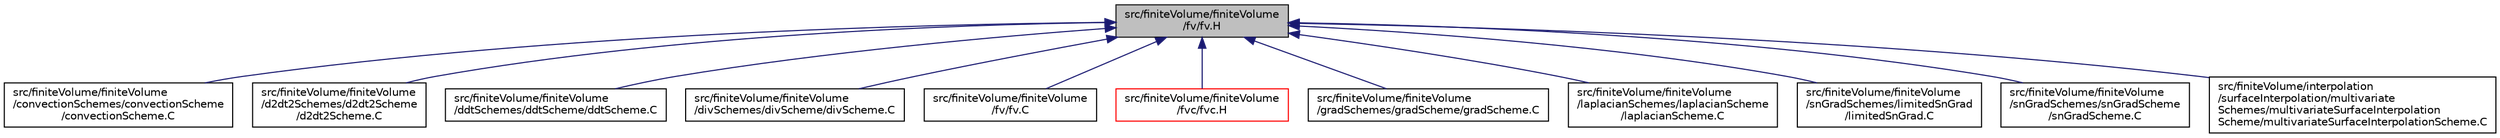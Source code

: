 digraph "src/finiteVolume/finiteVolume/fv/fv.H"
{
  bgcolor="transparent";
  edge [fontname="Helvetica",fontsize="10",labelfontname="Helvetica",labelfontsize="10"];
  node [fontname="Helvetica",fontsize="10",shape=record];
  Node1 [label="src/finiteVolume/finiteVolume\l/fv/fv.H",height=0.2,width=0.4,color="black", fillcolor="grey75", style="filled", fontcolor="black"];
  Node1 -> Node2 [dir="back",color="midnightblue",fontsize="10",style="solid",fontname="Helvetica"];
  Node2 [label="src/finiteVolume/finiteVolume\l/convectionSchemes/convectionScheme\l/convectionScheme.C",height=0.2,width=0.4,color="black",URL="$a05784.html",tooltip="Abstract base class for finite volume calculus convection schemes. "];
  Node1 -> Node3 [dir="back",color="midnightblue",fontsize="10",style="solid",fontname="Helvetica"];
  Node3 [label="src/finiteVolume/finiteVolume\l/d2dt2Schemes/d2dt2Scheme\l/d2dt2Scheme.C",height=0.2,width=0.4,color="black",URL="$a05793.html",tooltip="Abstract base class for finite volume calculus d2dt2 schemes. "];
  Node1 -> Node4 [dir="back",color="midnightblue",fontsize="10",style="solid",fontname="Helvetica"];
  Node4 [label="src/finiteVolume/finiteVolume\l/ddtSchemes/ddtScheme/ddtScheme.C",height=0.2,width=0.4,color="black",URL="$a05814.html"];
  Node1 -> Node5 [dir="back",color="midnightblue",fontsize="10",style="solid",fontname="Helvetica"];
  Node5 [label="src/finiteVolume/finiteVolume\l/divSchemes/divScheme/divScheme.C",height=0.2,width=0.4,color="black",URL="$a05830.html",tooltip="Abstract base class for finite volume calculus div schemes. "];
  Node1 -> Node6 [dir="back",color="midnightblue",fontsize="10",style="solid",fontname="Helvetica"];
  Node6 [label="src/finiteVolume/finiteVolume\l/fv/fv.C",height=0.2,width=0.4,color="black",URL="$a05836.html"];
  Node1 -> Node7 [dir="back",color="midnightblue",fontsize="10",style="solid",fontname="Helvetica"];
  Node7 [label="src/finiteVolume/finiteVolume\l/fvc/fvc.H",height=0.2,width=0.4,color="red",URL="$a05838.html"];
  Node1 -> Node8 [dir="back",color="midnightblue",fontsize="10",style="solid",fontname="Helvetica"];
  Node8 [label="src/finiteVolume/finiteVolume\l/gradSchemes/gradScheme/gradScheme.C",height=0.2,width=0.4,color="black",URL="$a05902.html"];
  Node1 -> Node9 [dir="back",color="midnightblue",fontsize="10",style="solid",fontname="Helvetica"];
  Node9 [label="src/finiteVolume/finiteVolume\l/laplacianSchemes/laplacianScheme\l/laplacianScheme.C",height=0.2,width=0.4,color="black",URL="$a05928.html"];
  Node1 -> Node10 [dir="back",color="midnightblue",fontsize="10",style="solid",fontname="Helvetica"];
  Node10 [label="src/finiteVolume/finiteVolume\l/snGradSchemes/limitedSnGrad\l/limitedSnGrad.C",height=0.2,width=0.4,color="black",URL="$a05940.html"];
  Node1 -> Node11 [dir="back",color="midnightblue",fontsize="10",style="solid",fontname="Helvetica"];
  Node11 [label="src/finiteVolume/finiteVolume\l/snGradSchemes/snGradScheme\l/snGradScheme.C",height=0.2,width=0.4,color="black",URL="$a05948.html"];
  Node1 -> Node12 [dir="back",color="midnightblue",fontsize="10",style="solid",fontname="Helvetica"];
  Node12 [label="src/finiteVolume/interpolation\l/surfaceInterpolation/multivariate\lSchemes/multivariateSurfaceInterpolation\lScheme/multivariateSurfaceInterpolationScheme.C",height=0.2,width=0.4,color="black",URL="$a06229.html",tooltip="Abstract base class for surface interpolation schemes. "];
}
